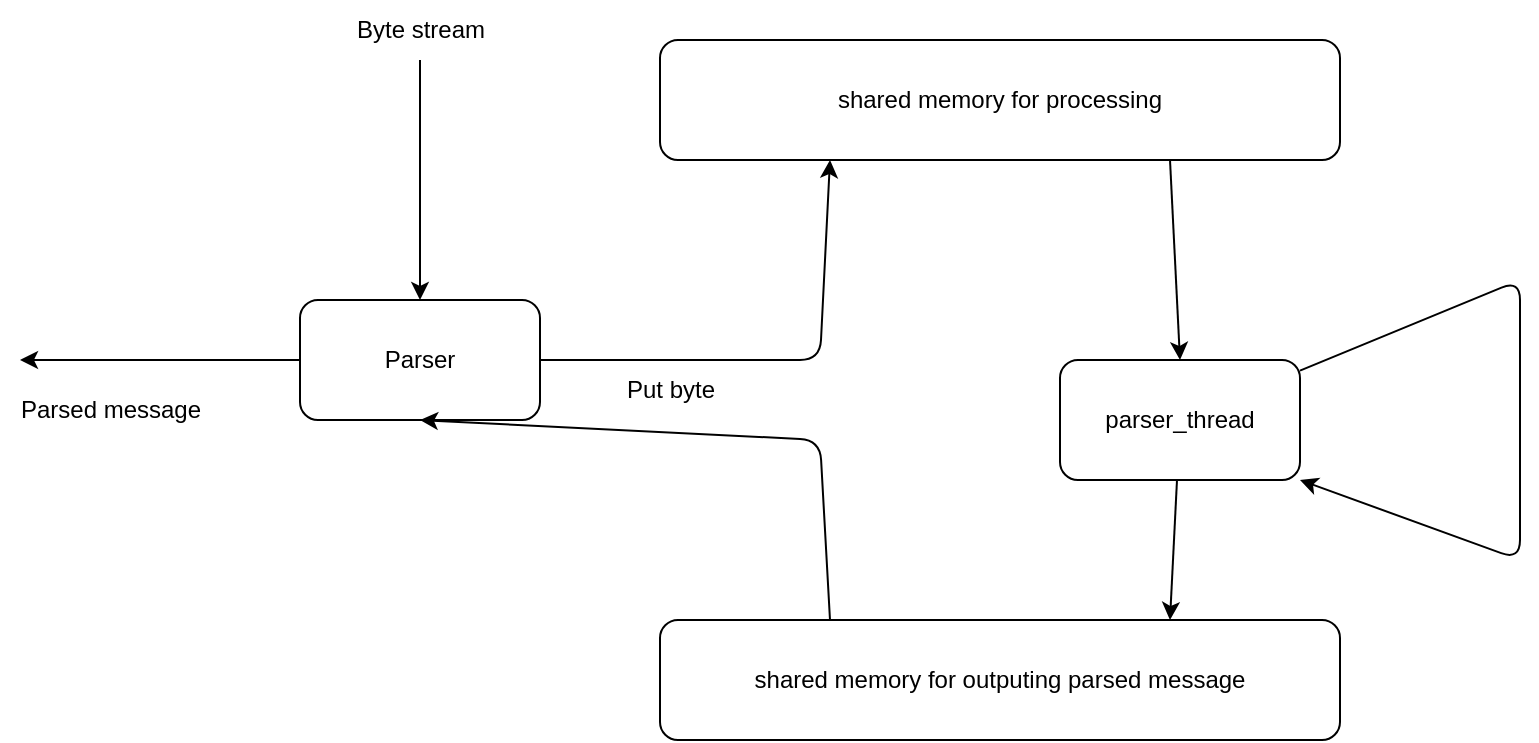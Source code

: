 <mxfile>
    <diagram id="SWo_QY0cQJmCjn1P8ue9" name="Page-1">
        <mxGraphModel dx="1841" dy="656" grid="1" gridSize="10" guides="1" tooltips="1" connect="1" arrows="1" fold="1" page="1" pageScale="1" pageWidth="827" pageHeight="1169" math="0" shadow="0">
            <root>
                <mxCell id="0"/>
                <mxCell id="1" parent="0"/>
                <mxCell id="8" style="edgeStyle=none;html=1;exitX=0.75;exitY=1;exitDx=0;exitDy=0;entryX=0.5;entryY=0;entryDx=0;entryDy=0;" edge="1" parent="1" source="2" target="7">
                    <mxGeometry relative="1" as="geometry"/>
                </mxCell>
                <mxCell id="2" value="shared memory for processing" style="rounded=1;whiteSpace=wrap;html=1;" vertex="1" parent="1">
                    <mxGeometry x="330" y="140" width="340" height="60" as="geometry"/>
                </mxCell>
                <mxCell id="4" style="edgeStyle=none;html=1;entryX=0.25;entryY=1;entryDx=0;entryDy=0;" edge="1" parent="1" source="3" target="2">
                    <mxGeometry relative="1" as="geometry">
                        <Array as="points">
                            <mxPoint x="410" y="300"/>
                        </Array>
                    </mxGeometry>
                </mxCell>
                <mxCell id="11" style="edgeStyle=none;html=1;" edge="1" parent="1" source="3">
                    <mxGeometry relative="1" as="geometry">
                        <mxPoint x="10" y="300" as="targetPoint"/>
                    </mxGeometry>
                </mxCell>
                <mxCell id="3" value="Parser" style="rounded=1;whiteSpace=wrap;html=1;" vertex="1" parent="1">
                    <mxGeometry x="150" y="270" width="120" height="60" as="geometry"/>
                </mxCell>
                <mxCell id="5" value="Put byte" style="text;html=1;align=center;verticalAlign=middle;resizable=0;points=[];autosize=1;strokeColor=none;fillColor=none;" vertex="1" parent="1">
                    <mxGeometry x="300" y="300" width="70" height="30" as="geometry"/>
                </mxCell>
                <mxCell id="15" style="edgeStyle=none;html=1;entryX=0.75;entryY=0;entryDx=0;entryDy=0;" edge="1" parent="1" source="7" target="14">
                    <mxGeometry relative="1" as="geometry"/>
                </mxCell>
                <mxCell id="7" value="parser_thread" style="rounded=1;whiteSpace=wrap;html=1;" vertex="1" parent="1">
                    <mxGeometry x="530" y="300" width="120" height="60" as="geometry"/>
                </mxCell>
                <mxCell id="9" value="" style="endArrow=classic;html=1;entryX=0.5;entryY=0;entryDx=0;entryDy=0;" edge="1" parent="1" target="3">
                    <mxGeometry width="50" height="50" relative="1" as="geometry">
                        <mxPoint x="210" y="150" as="sourcePoint"/>
                        <mxPoint x="180" y="110" as="targetPoint"/>
                    </mxGeometry>
                </mxCell>
                <mxCell id="10" value="Byte stream" style="text;html=1;align=center;verticalAlign=middle;resizable=0;points=[];autosize=1;strokeColor=none;fillColor=none;" vertex="1" parent="1">
                    <mxGeometry x="165" y="120" width="90" height="30" as="geometry"/>
                </mxCell>
                <mxCell id="12" value="Parsed message" style="text;html=1;align=center;verticalAlign=middle;resizable=0;points=[];autosize=1;strokeColor=none;fillColor=none;" vertex="1" parent="1">
                    <mxGeometry y="310" width="110" height="30" as="geometry"/>
                </mxCell>
                <mxCell id="13" style="edgeStyle=none;html=1;entryX=1;entryY=1;entryDx=0;entryDy=0;" edge="1" parent="1" source="7" target="7">
                    <mxGeometry relative="1" as="geometry">
                        <Array as="points">
                            <mxPoint x="760" y="400"/>
                        </Array>
                    </mxGeometry>
                </mxCell>
                <mxCell id="16" style="edgeStyle=none;html=1;exitX=0.25;exitY=0;exitDx=0;exitDy=0;entryX=0.5;entryY=1;entryDx=0;entryDy=0;" edge="1" parent="1" source="14" target="3">
                    <mxGeometry relative="1" as="geometry">
                        <Array as="points">
                            <mxPoint x="410" y="340"/>
                        </Array>
                    </mxGeometry>
                </mxCell>
                <mxCell id="14" value="shared memory for outputing parsed message" style="rounded=1;whiteSpace=wrap;html=1;" vertex="1" parent="1">
                    <mxGeometry x="330" y="430" width="340" height="60" as="geometry"/>
                </mxCell>
            </root>
        </mxGraphModel>
    </diagram>
</mxfile>